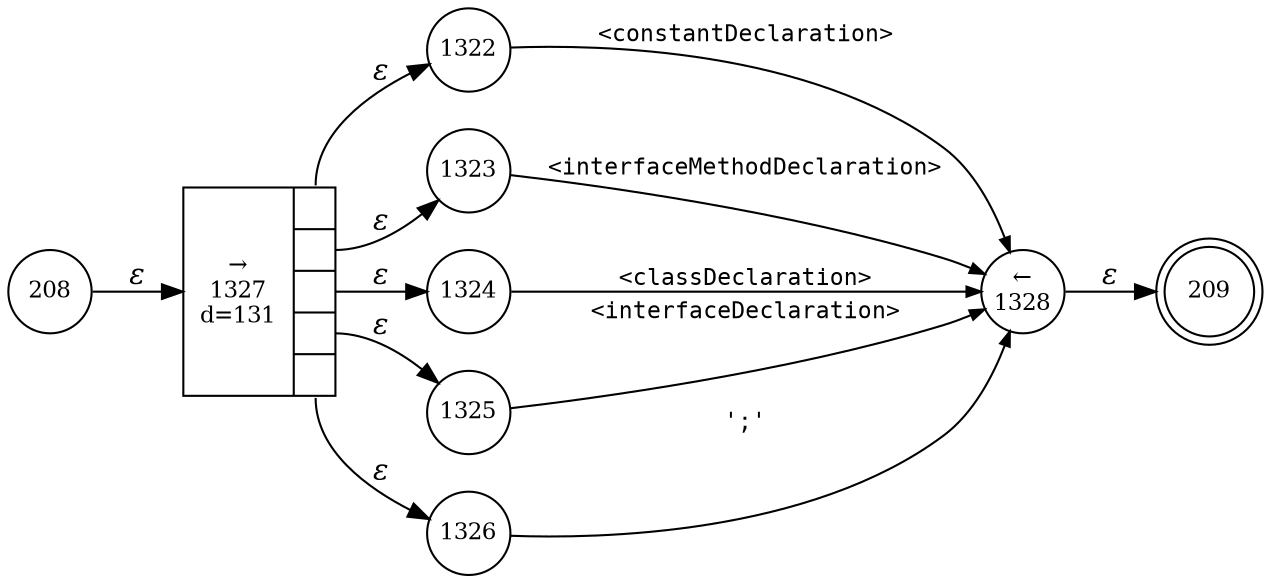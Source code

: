 digraph ATN {
rankdir=LR;
s209[fontsize=11, label="209", shape=doublecircle, fixedsize=true, width=.6];
s208[fontsize=11,label="208", shape=circle, fixedsize=true, width=.55, peripheries=1];
s1328[fontsize=11,label="&larr;\n1328", shape=circle, fixedsize=true, width=.55, peripheries=1];
s1322[fontsize=11,label="1322", shape=circle, fixedsize=true, width=.55, peripheries=1];
s1323[fontsize=11,label="1323", shape=circle, fixedsize=true, width=.55, peripheries=1];
s1324[fontsize=11,label="1324", shape=circle, fixedsize=true, width=.55, peripheries=1];
s1325[fontsize=11,label="1325", shape=circle, fixedsize=true, width=.55, peripheries=1];
s1326[fontsize=11,label="1326", shape=circle, fixedsize=true, width=.55, peripheries=1];
s1327[fontsize=11,label="{&rarr;\n1327\nd=131|{<p0>|<p1>|<p2>|<p3>|<p4>}}", shape=record, fixedsize=false, peripheries=1];
s208 -> s1327 [fontname="Times-Italic", label="&epsilon;"];
s1327:p0 -> s1322 [fontname="Times-Italic", label="&epsilon;"];
s1327:p1 -> s1323 [fontname="Times-Italic", label="&epsilon;"];
s1327:p2 -> s1324 [fontname="Times-Italic", label="&epsilon;"];
s1327:p3 -> s1325 [fontname="Times-Italic", label="&epsilon;"];
s1327:p4 -> s1326 [fontname="Times-Italic", label="&epsilon;"];
s1322 -> s1328 [fontsize=11, fontname="Courier", arrowsize=.7, label = "<constantDeclaration>", arrowhead = normal];
s1323 -> s1328 [fontsize=11, fontname="Courier", arrowsize=.7, label = "<interfaceMethodDeclaration>", arrowhead = normal];
s1324 -> s1328 [fontsize=11, fontname="Courier", arrowsize=.7, label = "<classDeclaration>", arrowhead = normal];
s1325 -> s1328 [fontsize=11, fontname="Courier", arrowsize=.7, label = "<interfaceDeclaration>", arrowhead = normal];
s1326 -> s1328 [fontsize=11, fontname="Courier", arrowsize=.7, label = "';'", arrowhead = normal];
s1328 -> s209 [fontname="Times-Italic", label="&epsilon;"];
}